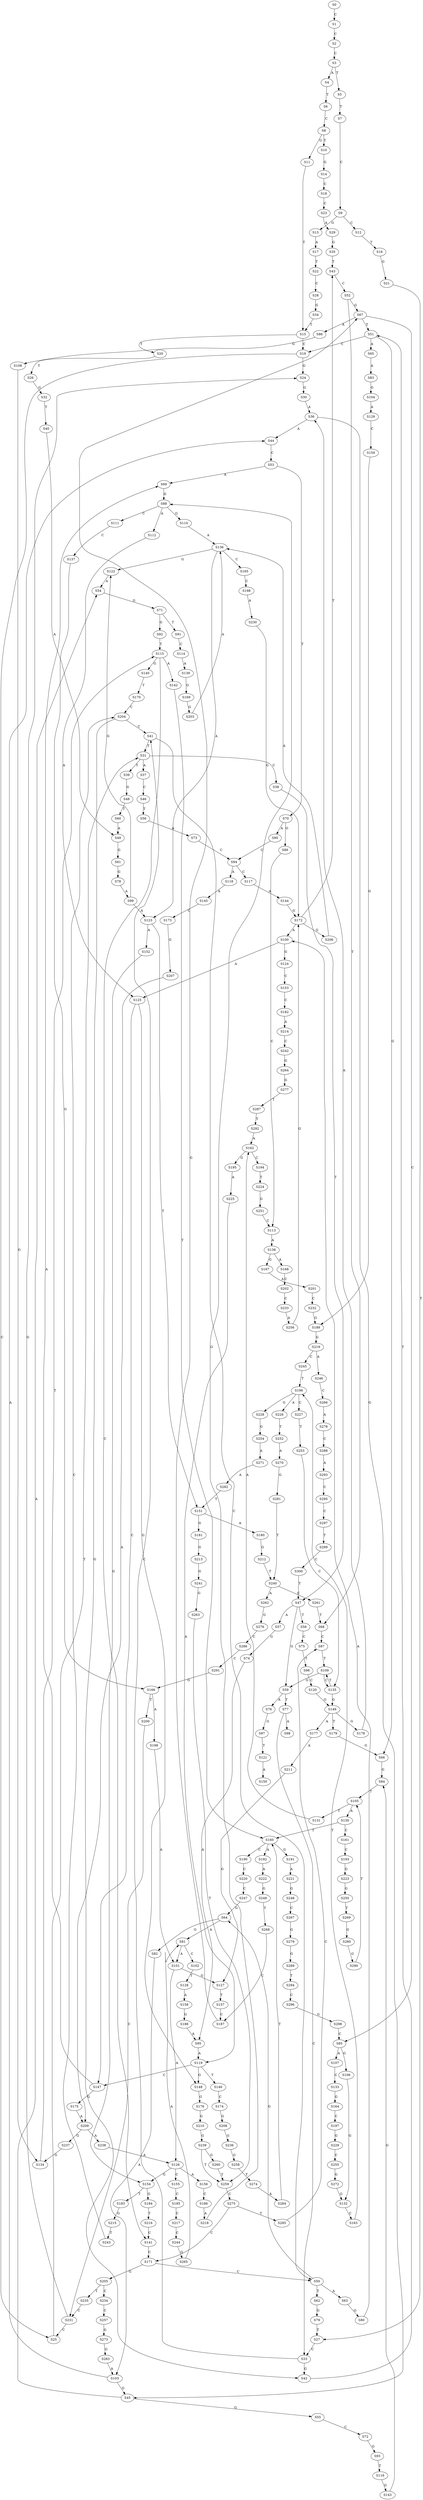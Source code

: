 strict digraph  {
	S0 -> S1 [ label = C ];
	S1 -> S2 [ label = C ];
	S2 -> S3 [ label = C ];
	S3 -> S4 [ label = A ];
	S3 -> S5 [ label = T ];
	S4 -> S6 [ label = T ];
	S5 -> S7 [ label = T ];
	S6 -> S8 [ label = C ];
	S7 -> S9 [ label = C ];
	S8 -> S10 [ label = T ];
	S8 -> S11 [ label = G ];
	S9 -> S12 [ label = C ];
	S9 -> S13 [ label = G ];
	S10 -> S14 [ label = G ];
	S11 -> S15 [ label = T ];
	S12 -> S16 [ label = T ];
	S13 -> S17 [ label = A ];
	S14 -> S18 [ label = C ];
	S15 -> S19 [ label = C ];
	S15 -> S20 [ label = T ];
	S16 -> S21 [ label = G ];
	S17 -> S22 [ label = T ];
	S18 -> S23 [ label = C ];
	S19 -> S24 [ label = G ];
	S19 -> S25 [ label = C ];
	S20 -> S26 [ label = T ];
	S21 -> S27 [ label = T ];
	S22 -> S28 [ label = C ];
	S23 -> S29 [ label = A ];
	S24 -> S30 [ label = G ];
	S25 -> S31 [ label = T ];
	S26 -> S32 [ label = G ];
	S27 -> S33 [ label = C ];
	S28 -> S34 [ label = G ];
	S29 -> S35 [ label = G ];
	S30 -> S36 [ label = A ];
	S31 -> S37 [ label = A ];
	S31 -> S38 [ label = C ];
	S31 -> S39 [ label = T ];
	S32 -> S40 [ label = T ];
	S33 -> S41 [ label = C ];
	S33 -> S42 [ label = G ];
	S34 -> S15 [ label = T ];
	S35 -> S43 [ label = T ];
	S36 -> S44 [ label = A ];
	S36 -> S45 [ label = G ];
	S37 -> S46 [ label = C ];
	S38 -> S47 [ label = T ];
	S39 -> S48 [ label = G ];
	S40 -> S49 [ label = A ];
	S41 -> S31 [ label = T ];
	S41 -> S50 [ label = C ];
	S42 -> S51 [ label = T ];
	S43 -> S52 [ label = C ];
	S44 -> S53 [ label = C ];
	S45 -> S54 [ label = A ];
	S45 -> S55 [ label = G ];
	S46 -> S56 [ label = T ];
	S47 -> S57 [ label = A ];
	S47 -> S58 [ label = T ];
	S47 -> S59 [ label = G ];
	S48 -> S60 [ label = T ];
	S49 -> S61 [ label = G ];
	S50 -> S62 [ label = T ];
	S50 -> S63 [ label = A ];
	S50 -> S64 [ label = G ];
	S51 -> S19 [ label = C ];
	S51 -> S65 [ label = A ];
	S51 -> S66 [ label = G ];
	S52 -> S67 [ label = G ];
	S52 -> S68 [ label = T ];
	S53 -> S69 [ label = A ];
	S53 -> S70 [ label = T ];
	S54 -> S71 [ label = G ];
	S55 -> S72 [ label = C ];
	S56 -> S73 [ label = A ];
	S57 -> S74 [ label = G ];
	S58 -> S75 [ label = C ];
	S59 -> S76 [ label = A ];
	S59 -> S77 [ label = T ];
	S60 -> S49 [ label = A ];
	S61 -> S78 [ label = G ];
	S62 -> S79 [ label = G ];
	S63 -> S80 [ label = G ];
	S64 -> S81 [ label = A ];
	S64 -> S82 [ label = G ];
	S65 -> S83 [ label = A ];
	S66 -> S84 [ label = G ];
	S67 -> S85 [ label = C ];
	S67 -> S51 [ label = T ];
	S67 -> S86 [ label = A ];
	S68 -> S87 [ label = C ];
	S69 -> S88 [ label = G ];
	S70 -> S89 [ label = G ];
	S70 -> S90 [ label = A ];
	S71 -> S91 [ label = T ];
	S71 -> S92 [ label = G ];
	S72 -> S93 [ label = G ];
	S73 -> S94 [ label = C ];
	S74 -> S95 [ label = A ];
	S75 -> S96 [ label = T ];
	S76 -> S97 [ label = G ];
	S77 -> S98 [ label = A ];
	S77 -> S33 [ label = C ];
	S78 -> S99 [ label = A ];
	S79 -> S27 [ label = T ];
	S80 -> S100 [ label = A ];
	S81 -> S101 [ label = A ];
	S81 -> S102 [ label = C ];
	S82 -> S103 [ label = A ];
	S83 -> S104 [ label = G ];
	S84 -> S105 [ label = T ];
	S85 -> S106 [ label = G ];
	S85 -> S107 [ label = A ];
	S86 -> S108 [ label = G ];
	S87 -> S109 [ label = T ];
	S88 -> S110 [ label = G ];
	S88 -> S111 [ label = C ];
	S88 -> S112 [ label = A ];
	S89 -> S113 [ label = C ];
	S90 -> S94 [ label = C ];
	S91 -> S114 [ label = C ];
	S92 -> S115 [ label = T ];
	S93 -> S116 [ label = T ];
	S94 -> S117 [ label = C ];
	S94 -> S118 [ label = A ];
	S95 -> S119 [ label = A ];
	S96 -> S120 [ label = C ];
	S97 -> S121 [ label = T ];
	S99 -> S122 [ label = G ];
	S99 -> S123 [ label = A ];
	S100 -> S124 [ label = G ];
	S100 -> S125 [ label = A ];
	S101 -> S126 [ label = A ];
	S101 -> S127 [ label = G ];
	S102 -> S128 [ label = T ];
	S103 -> S44 [ label = A ];
	S103 -> S45 [ label = G ];
	S104 -> S129 [ label = A ];
	S105 -> S130 [ label = A ];
	S105 -> S131 [ label = T ];
	S106 -> S132 [ label = G ];
	S107 -> S133 [ label = C ];
	S108 -> S134 [ label = G ];
	S109 -> S59 [ label = G ];
	S109 -> S135 [ label = C ];
	S110 -> S136 [ label = A ];
	S111 -> S137 [ label = C ];
	S112 -> S125 [ label = A ];
	S113 -> S138 [ label = A ];
	S114 -> S139 [ label = A ];
	S115 -> S140 [ label = G ];
	S115 -> S141 [ label = C ];
	S115 -> S142 [ label = A ];
	S116 -> S143 [ label = G ];
	S117 -> S144 [ label = A ];
	S118 -> S145 [ label = A ];
	S119 -> S146 [ label = T ];
	S119 -> S147 [ label = C ];
	S119 -> S148 [ label = G ];
	S120 -> S149 [ label = G ];
	S121 -> S150 [ label = A ];
	S122 -> S54 [ label = A ];
	S123 -> S151 [ label = T ];
	S123 -> S152 [ label = A ];
	S124 -> S153 [ label = C ];
	S125 -> S147 [ label = C ];
	S125 -> S148 [ label = G ];
	S126 -> S154 [ label = G ];
	S126 -> S155 [ label = C ];
	S126 -> S156 [ label = A ];
	S127 -> S157 [ label = T ];
	S128 -> S158 [ label = A ];
	S129 -> S159 [ label = C ];
	S130 -> S160 [ label = T ];
	S130 -> S161 [ label = C ];
	S131 -> S162 [ label = A ];
	S132 -> S163 [ label = C ];
	S133 -> S164 [ label = G ];
	S134 -> S115 [ label = T ];
	S135 -> S109 [ label = T ];
	S135 -> S149 [ label = G ];
	S136 -> S123 [ label = A ];
	S136 -> S165 [ label = C ];
	S136 -> S122 [ label = G ];
	S137 -> S166 [ label = G ];
	S138 -> S167 [ label = G ];
	S138 -> S168 [ label = A ];
	S139 -> S169 [ label = G ];
	S140 -> S170 [ label = T ];
	S141 -> S171 [ label = C ];
	S142 -> S160 [ label = T ];
	S143 -> S84 [ label = G ];
	S144 -> S172 [ label = G ];
	S145 -> S173 [ label = C ];
	S146 -> S174 [ label = C ];
	S147 -> S175 [ label = G ];
	S147 -> S69 [ label = A ];
	S148 -> S176 [ label = G ];
	S149 -> S177 [ label = A ];
	S149 -> S178 [ label = G ];
	S149 -> S179 [ label = T ];
	S151 -> S180 [ label = A ];
	S151 -> S181 [ label = G ];
	S152 -> S154 [ label = G ];
	S153 -> S182 [ label = C ];
	S154 -> S183 [ label = T ];
	S154 -> S184 [ label = G ];
	S155 -> S185 [ label = C ];
	S156 -> S186 [ label = C ];
	S157 -> S187 [ label = C ];
	S158 -> S188 [ label = G ];
	S159 -> S189 [ label = G ];
	S160 -> S190 [ label = C ];
	S160 -> S191 [ label = G ];
	S160 -> S192 [ label = A ];
	S161 -> S193 [ label = C ];
	S162 -> S194 [ label = C ];
	S162 -> S195 [ label = G ];
	S163 -> S196 [ label = T ];
	S164 -> S197 [ label = C ];
	S165 -> S198 [ label = C ];
	S166 -> S199 [ label = A ];
	S166 -> S200 [ label = T ];
	S167 -> S201 [ label = A ];
	S168 -> S202 [ label = C ];
	S169 -> S203 [ label = G ];
	S170 -> S204 [ label = C ];
	S171 -> S50 [ label = C ];
	S171 -> S205 [ label = G ];
	S172 -> S43 [ label = T ];
	S172 -> S206 [ label = G ];
	S172 -> S100 [ label = A ];
	S173 -> S207 [ label = G ];
	S174 -> S208 [ label = G ];
	S175 -> S209 [ label = A ];
	S176 -> S210 [ label = G ];
	S177 -> S211 [ label = A ];
	S178 -> S36 [ label = A ];
	S179 -> S66 [ label = G ];
	S180 -> S212 [ label = G ];
	S181 -> S213 [ label = G ];
	S182 -> S214 [ label = A ];
	S183 -> S215 [ label = G ];
	S184 -> S216 [ label = T ];
	S185 -> S217 [ label = C ];
	S186 -> S218 [ label = A ];
	S187 -> S67 [ label = G ];
	S188 -> S95 [ label = A ];
	S189 -> S219 [ label = G ];
	S190 -> S220 [ label = C ];
	S191 -> S221 [ label = A ];
	S192 -> S222 [ label = A ];
	S193 -> S223 [ label = G ];
	S194 -> S224 [ label = T ];
	S195 -> S225 [ label = A ];
	S196 -> S226 [ label = A ];
	S196 -> S227 [ label = C ];
	S196 -> S228 [ label = G ];
	S197 -> S229 [ label = G ];
	S198 -> S230 [ label = A ];
	S199 -> S101 [ label = A ];
	S200 -> S231 [ label = C ];
	S201 -> S232 [ label = C ];
	S202 -> S233 [ label = C ];
	S203 -> S136 [ label = A ];
	S204 -> S42 [ label = G ];
	S204 -> S41 [ label = C ];
	S205 -> S234 [ label = C ];
	S205 -> S235 [ label = T ];
	S206 -> S136 [ label = A ];
	S207 -> S209 [ label = A ];
	S208 -> S236 [ label = G ];
	S209 -> S237 [ label = G ];
	S209 -> S238 [ label = A ];
	S210 -> S239 [ label = G ];
	S211 -> S127 [ label = G ];
	S212 -> S240 [ label = T ];
	S213 -> S241 [ label = G ];
	S214 -> S242 [ label = C ];
	S215 -> S243 [ label = T ];
	S216 -> S141 [ label = C ];
	S217 -> S244 [ label = C ];
	S218 -> S88 [ label = G ];
	S219 -> S245 [ label = C ];
	S219 -> S246 [ label = A ];
	S220 -> S247 [ label = C ];
	S221 -> S248 [ label = G ];
	S222 -> S249 [ label = G ];
	S223 -> S250 [ label = G ];
	S224 -> S251 [ label = G ];
	S225 -> S119 [ label = A ];
	S226 -> S252 [ label = T ];
	S227 -> S253 [ label = T ];
	S228 -> S254 [ label = G ];
	S229 -> S255 [ label = C ];
	S230 -> S172 [ label = G ];
	S231 -> S25 [ label = C ];
	S231 -> S24 [ label = G ];
	S232 -> S189 [ label = G ];
	S233 -> S256 [ label = A ];
	S234 -> S257 [ label = C ];
	S235 -> S231 [ label = C ];
	S236 -> S258 [ label = G ];
	S237 -> S134 [ label = G ];
	S238 -> S126 [ label = A ];
	S239 -> S259 [ label = T ];
	S239 -> S260 [ label = G ];
	S240 -> S261 [ label = C ];
	S240 -> S262 [ label = A ];
	S241 -> S263 [ label = G ];
	S242 -> S264 [ label = G ];
	S243 -> S204 [ label = C ];
	S244 -> S265 [ label = G ];
	S245 -> S196 [ label = T ];
	S246 -> S266 [ label = C ];
	S247 -> S64 [ label = G ];
	S248 -> S267 [ label = C ];
	S249 -> S268 [ label = T ];
	S250 -> S269 [ label = T ];
	S251 -> S113 [ label = C ];
	S252 -> S270 [ label = A ];
	S253 -> S135 [ label = C ];
	S254 -> S271 [ label = A ];
	S255 -> S272 [ label = G ];
	S256 -> S172 [ label = G ];
	S257 -> S273 [ label = G ];
	S258 -> S274 [ label = T ];
	S259 -> S275 [ label = C ];
	S260 -> S259 [ label = T ];
	S261 -> S68 [ label = T ];
	S262 -> S276 [ label = G ];
	S263 -> S259 [ label = T ];
	S264 -> S277 [ label = G ];
	S265 -> S81 [ label = A ];
	S266 -> S278 [ label = A ];
	S267 -> S279 [ label = G ];
	S268 -> S187 [ label = C ];
	S269 -> S280 [ label = G ];
	S270 -> S281 [ label = G ];
	S271 -> S282 [ label = A ];
	S272 -> S132 [ label = G ];
	S273 -> S283 [ label = G ];
	S274 -> S284 [ label = A ];
	S275 -> S171 [ label = C ];
	S275 -> S285 [ label = T ];
	S276 -> S286 [ label = C ];
	S277 -> S287 [ label = T ];
	S278 -> S288 [ label = C ];
	S279 -> S289 [ label = G ];
	S280 -> S290 [ label = G ];
	S281 -> S240 [ label = T ];
	S282 -> S151 [ label = T ];
	S283 -> S103 [ label = A ];
	S284 -> S160 [ label = T ];
	S285 -> S87 [ label = C ];
	S286 -> S291 [ label = C ];
	S287 -> S292 [ label = T ];
	S288 -> S293 [ label = A ];
	S289 -> S294 [ label = T ];
	S290 -> S105 [ label = T ];
	S291 -> S166 [ label = G ];
	S292 -> S162 [ label = A ];
	S293 -> S295 [ label = C ];
	S294 -> S296 [ label = C ];
	S295 -> S297 [ label = C ];
	S296 -> S298 [ label = G ];
	S297 -> S299 [ label = T ];
	S298 -> S85 [ label = C ];
	S299 -> S300 [ label = C ];
	S300 -> S47 [ label = T ];
}
